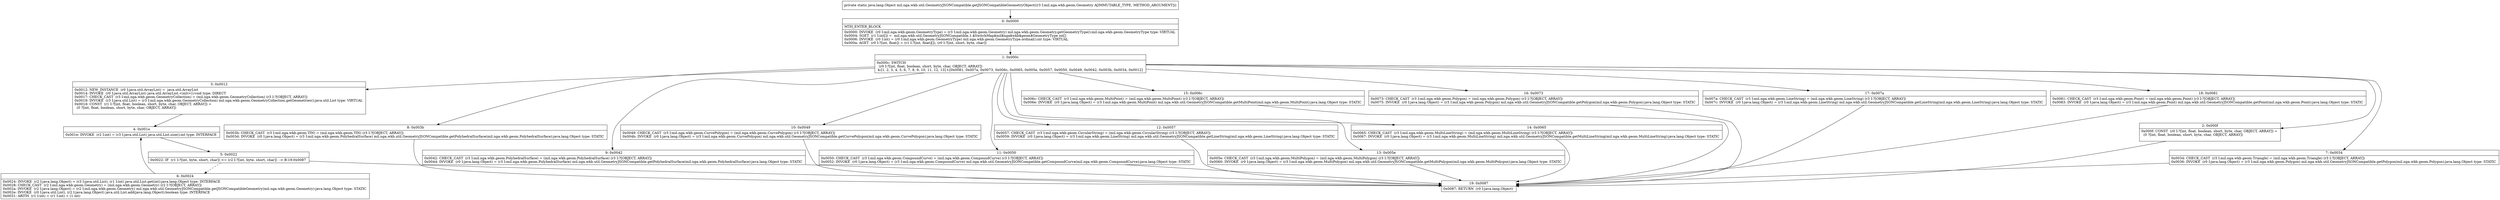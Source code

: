 digraph "CFG formil.nga.wkb.util.GeometryJSONCompatible.getJSONCompatibleGeometryObject(Lmil\/nga\/wkb\/geom\/Geometry;)Ljava\/lang\/Object;" {
Node_0 [shape=record,label="{0\:\ 0x0000|MTH_ENTER_BLOCK\l|0x0000: INVOKE  (r0 I:mil.nga.wkb.geom.GeometryType) = (r3 I:mil.nga.wkb.geom.Geometry) mil.nga.wkb.geom.Geometry.getGeometryType():mil.nga.wkb.geom.GeometryType type: VIRTUAL \l0x0004: SGET  (r1 I:int[]) =  mil.nga.wkb.util.GeometryJSONCompatible.1.$SwitchMap$mil$nga$wkb$geom$GeometryType int[] \l0x0006: INVOKE  (r0 I:int) = (r0 I:mil.nga.wkb.geom.GeometryType) mil.nga.wkb.geom.GeometryType.ordinal():int type: VIRTUAL \l0x000a: AGET  (r0 I:?[int, float]) = (r1 I:?[int, float][]), (r0 I:?[int, short, byte, char]) \l}"];
Node_1 [shape=record,label="{1\:\ 0x000c|0x000c: SWITCH  \l  (r0 I:?[int, float, boolean, short, byte, char, OBJECT, ARRAY])\l k:[1, 2, 3, 4, 5, 6, 7, 8, 9, 10, 11, 12, 13] t:[0x0081, 0x007a, 0x0073, 0x006c, 0x0065, 0x005e, 0x0057, 0x0050, 0x0049, 0x0042, 0x003b, 0x0034, 0x0012] \l}"];
Node_2 [shape=record,label="{2\:\ 0x000f|0x000f: CONST  (r0 I:?[int, float, boolean, short, byte, char, OBJECT, ARRAY]) = \l  (0 ?[int, float, boolean, short, byte, char, OBJECT, ARRAY])\l \l}"];
Node_3 [shape=record,label="{3\:\ 0x0012|0x0012: NEW_INSTANCE  (r0 I:java.util.ArrayList) =  java.util.ArrayList \l0x0014: INVOKE  (r0 I:java.util.ArrayList) java.util.ArrayList.\<init\>():void type: DIRECT \l0x0017: CHECK_CAST  (r3 I:mil.nga.wkb.geom.GeometryCollection) = (mil.nga.wkb.geom.GeometryCollection) (r3 I:?[OBJECT, ARRAY]) \l0x0019: INVOKE  (r3 I:java.util.List) = (r3 I:mil.nga.wkb.geom.GeometryCollection) mil.nga.wkb.geom.GeometryCollection.getGeometries():java.util.List type: VIRTUAL \l0x001d: CONST  (r1 I:?[int, float, boolean, short, byte, char, OBJECT, ARRAY]) = \l  (0 ?[int, float, boolean, short, byte, char, OBJECT, ARRAY])\l \l}"];
Node_4 [shape=record,label="{4\:\ 0x001e|0x001e: INVOKE  (r2 I:int) = (r3 I:java.util.List) java.util.List.size():int type: INTERFACE \l}"];
Node_5 [shape=record,label="{5\:\ 0x0022|0x0022: IF  (r1 I:?[int, byte, short, char]) \>= (r2 I:?[int, byte, short, char])  \-\> B:19:0x0087 \l}"];
Node_6 [shape=record,label="{6\:\ 0x0024|0x0024: INVOKE  (r2 I:java.lang.Object) = (r3 I:java.util.List), (r1 I:int) java.util.List.get(int):java.lang.Object type: INTERFACE \l0x0028: CHECK_CAST  (r2 I:mil.nga.wkb.geom.Geometry) = (mil.nga.wkb.geom.Geometry) (r2 I:?[OBJECT, ARRAY]) \l0x002a: INVOKE  (r2 I:java.lang.Object) = (r2 I:mil.nga.wkb.geom.Geometry) mil.nga.wkb.util.GeometryJSONCompatible.getJSONCompatibleGeometry(mil.nga.wkb.geom.Geometry):java.lang.Object type: STATIC \l0x002e: INVOKE  (r0 I:java.util.List), (r2 I:java.lang.Object) java.util.List.add(java.lang.Object):boolean type: INTERFACE \l0x0031: ARITH  (r1 I:int) = (r1 I:int) + (1 int) \l}"];
Node_7 [shape=record,label="{7\:\ 0x0034|0x0034: CHECK_CAST  (r3 I:mil.nga.wkb.geom.Triangle) = (mil.nga.wkb.geom.Triangle) (r3 I:?[OBJECT, ARRAY]) \l0x0036: INVOKE  (r0 I:java.lang.Object) = (r3 I:mil.nga.wkb.geom.Polygon) mil.nga.wkb.util.GeometryJSONCompatible.getPolygon(mil.nga.wkb.geom.Polygon):java.lang.Object type: STATIC \l}"];
Node_8 [shape=record,label="{8\:\ 0x003b|0x003b: CHECK_CAST  (r3 I:mil.nga.wkb.geom.TIN) = (mil.nga.wkb.geom.TIN) (r3 I:?[OBJECT, ARRAY]) \l0x003d: INVOKE  (r0 I:java.lang.Object) = (r3 I:mil.nga.wkb.geom.PolyhedralSurface) mil.nga.wkb.util.GeometryJSONCompatible.getPolyhedralSurface(mil.nga.wkb.geom.PolyhedralSurface):java.lang.Object type: STATIC \l}"];
Node_9 [shape=record,label="{9\:\ 0x0042|0x0042: CHECK_CAST  (r3 I:mil.nga.wkb.geom.PolyhedralSurface) = (mil.nga.wkb.geom.PolyhedralSurface) (r3 I:?[OBJECT, ARRAY]) \l0x0044: INVOKE  (r0 I:java.lang.Object) = (r3 I:mil.nga.wkb.geom.PolyhedralSurface) mil.nga.wkb.util.GeometryJSONCompatible.getPolyhedralSurface(mil.nga.wkb.geom.PolyhedralSurface):java.lang.Object type: STATIC \l}"];
Node_10 [shape=record,label="{10\:\ 0x0049|0x0049: CHECK_CAST  (r3 I:mil.nga.wkb.geom.CurvePolygon) = (mil.nga.wkb.geom.CurvePolygon) (r3 I:?[OBJECT, ARRAY]) \l0x004b: INVOKE  (r0 I:java.lang.Object) = (r3 I:mil.nga.wkb.geom.CurvePolygon) mil.nga.wkb.util.GeometryJSONCompatible.getCurvePolygon(mil.nga.wkb.geom.CurvePolygon):java.lang.Object type: STATIC \l}"];
Node_11 [shape=record,label="{11\:\ 0x0050|0x0050: CHECK_CAST  (r3 I:mil.nga.wkb.geom.CompoundCurve) = (mil.nga.wkb.geom.CompoundCurve) (r3 I:?[OBJECT, ARRAY]) \l0x0052: INVOKE  (r0 I:java.lang.Object) = (r3 I:mil.nga.wkb.geom.CompoundCurve) mil.nga.wkb.util.GeometryJSONCompatible.getCompoundCurve(mil.nga.wkb.geom.CompoundCurve):java.lang.Object type: STATIC \l}"];
Node_12 [shape=record,label="{12\:\ 0x0057|0x0057: CHECK_CAST  (r3 I:mil.nga.wkb.geom.CircularString) = (mil.nga.wkb.geom.CircularString) (r3 I:?[OBJECT, ARRAY]) \l0x0059: INVOKE  (r0 I:java.lang.Object) = (r3 I:mil.nga.wkb.geom.LineString) mil.nga.wkb.util.GeometryJSONCompatible.getLineString(mil.nga.wkb.geom.LineString):java.lang.Object type: STATIC \l}"];
Node_13 [shape=record,label="{13\:\ 0x005e|0x005e: CHECK_CAST  (r3 I:mil.nga.wkb.geom.MultiPolygon) = (mil.nga.wkb.geom.MultiPolygon) (r3 I:?[OBJECT, ARRAY]) \l0x0060: INVOKE  (r0 I:java.lang.Object) = (r3 I:mil.nga.wkb.geom.MultiPolygon) mil.nga.wkb.util.GeometryJSONCompatible.getMultiPolygon(mil.nga.wkb.geom.MultiPolygon):java.lang.Object type: STATIC \l}"];
Node_14 [shape=record,label="{14\:\ 0x0065|0x0065: CHECK_CAST  (r3 I:mil.nga.wkb.geom.MultiLineString) = (mil.nga.wkb.geom.MultiLineString) (r3 I:?[OBJECT, ARRAY]) \l0x0067: INVOKE  (r0 I:java.lang.Object) = (r3 I:mil.nga.wkb.geom.MultiLineString) mil.nga.wkb.util.GeometryJSONCompatible.getMultiLineString(mil.nga.wkb.geom.MultiLineString):java.lang.Object type: STATIC \l}"];
Node_15 [shape=record,label="{15\:\ 0x006c|0x006c: CHECK_CAST  (r3 I:mil.nga.wkb.geom.MultiPoint) = (mil.nga.wkb.geom.MultiPoint) (r3 I:?[OBJECT, ARRAY]) \l0x006e: INVOKE  (r0 I:java.lang.Object) = (r3 I:mil.nga.wkb.geom.MultiPoint) mil.nga.wkb.util.GeometryJSONCompatible.getMultiPoint(mil.nga.wkb.geom.MultiPoint):java.lang.Object type: STATIC \l}"];
Node_16 [shape=record,label="{16\:\ 0x0073|0x0073: CHECK_CAST  (r3 I:mil.nga.wkb.geom.Polygon) = (mil.nga.wkb.geom.Polygon) (r3 I:?[OBJECT, ARRAY]) \l0x0075: INVOKE  (r0 I:java.lang.Object) = (r3 I:mil.nga.wkb.geom.Polygon) mil.nga.wkb.util.GeometryJSONCompatible.getPolygon(mil.nga.wkb.geom.Polygon):java.lang.Object type: STATIC \l}"];
Node_17 [shape=record,label="{17\:\ 0x007a|0x007a: CHECK_CAST  (r3 I:mil.nga.wkb.geom.LineString) = (mil.nga.wkb.geom.LineString) (r3 I:?[OBJECT, ARRAY]) \l0x007c: INVOKE  (r0 I:java.lang.Object) = (r3 I:mil.nga.wkb.geom.LineString) mil.nga.wkb.util.GeometryJSONCompatible.getLineString(mil.nga.wkb.geom.LineString):java.lang.Object type: STATIC \l}"];
Node_18 [shape=record,label="{18\:\ 0x0081|0x0081: CHECK_CAST  (r3 I:mil.nga.wkb.geom.Point) = (mil.nga.wkb.geom.Point) (r3 I:?[OBJECT, ARRAY]) \l0x0083: INVOKE  (r0 I:java.lang.Object) = (r3 I:mil.nga.wkb.geom.Point) mil.nga.wkb.util.GeometryJSONCompatible.getPoint(mil.nga.wkb.geom.Point):java.lang.Object type: STATIC \l}"];
Node_19 [shape=record,label="{19\:\ 0x0087|0x0087: RETURN  (r0 I:java.lang.Object) \l}"];
MethodNode[shape=record,label="{private static java.lang.Object mil.nga.wkb.util.GeometryJSONCompatible.getJSONCompatibleGeometryObject((r3 I:mil.nga.wkb.geom.Geometry A[IMMUTABLE_TYPE, METHOD_ARGUMENT])) }"];
MethodNode -> Node_0;
Node_0 -> Node_1;
Node_1 -> Node_2;
Node_1 -> Node_3;
Node_1 -> Node_7;
Node_1 -> Node_8;
Node_1 -> Node_9;
Node_1 -> Node_10;
Node_1 -> Node_11;
Node_1 -> Node_12;
Node_1 -> Node_13;
Node_1 -> Node_14;
Node_1 -> Node_15;
Node_1 -> Node_16;
Node_1 -> Node_17;
Node_1 -> Node_18;
Node_2 -> Node_19;
Node_3 -> Node_4;
Node_4 -> Node_5;
Node_5 -> Node_6[style=dashed];
Node_5 -> Node_19;
Node_6 -> Node_4;
Node_7 -> Node_19;
Node_8 -> Node_19;
Node_9 -> Node_19;
Node_10 -> Node_19;
Node_11 -> Node_19;
Node_12 -> Node_19;
Node_13 -> Node_19;
Node_14 -> Node_19;
Node_15 -> Node_19;
Node_16 -> Node_19;
Node_17 -> Node_19;
Node_18 -> Node_19;
}

